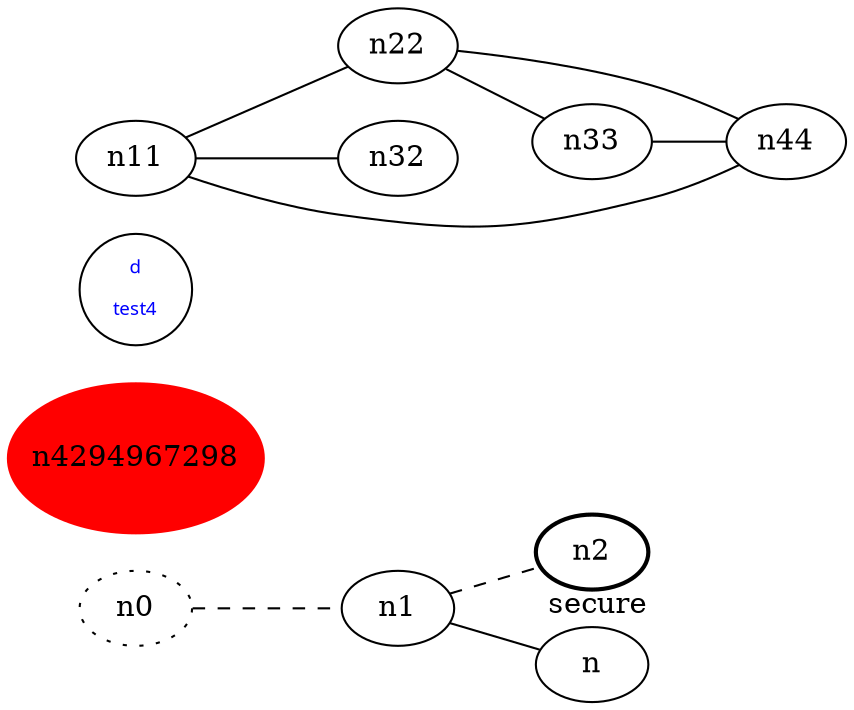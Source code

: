 graph test4 {
	rankdir=LR;
	fontcolor=blue; /* c0; c1; c0 -- c1 */
	n0 [style=dotted, fillcolor="#123456"]; // c2; c3; c2 -- c3
	n4294967298 [height=1, width=1, color=red, style=filled];
	n2 [style=bold, xlabel="secure"];
	n0 -- n1 -- n2[style=dashed];
	n1 -- n-118383671259412664077 [fontname="comic sans", label="d\n\l\G", fontcolor=blue, fontsize=9];
	n11 -- n22;
	n11 -- n32;
	n11 -- n44;
	n22 -- n33;
	n22 -- n44;
	n33 -- n44;
}
